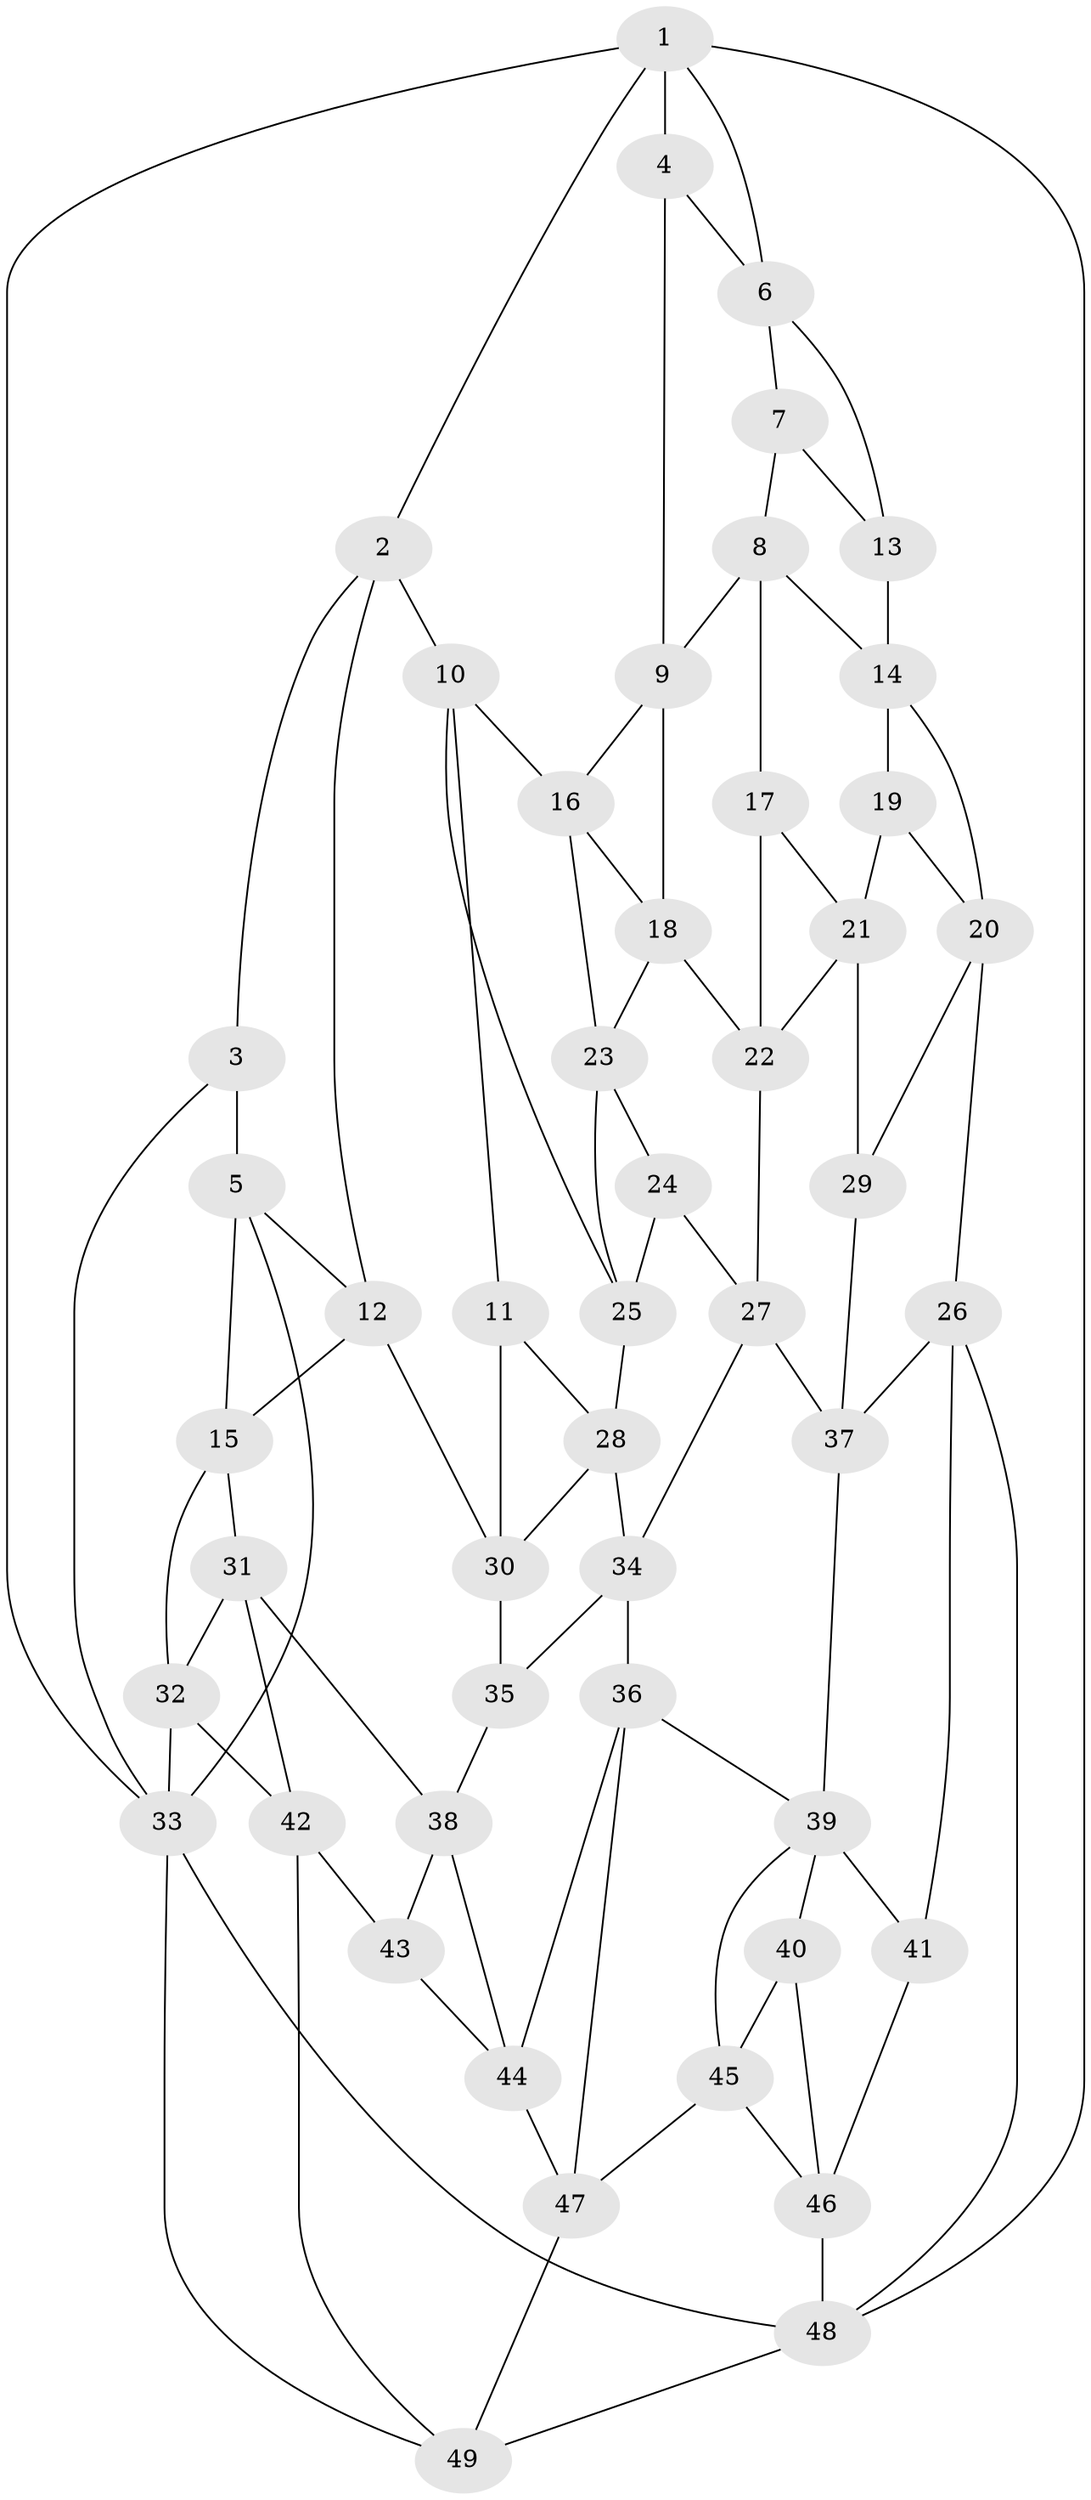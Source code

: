 // original degree distribution, {3: 0.02040816326530612, 4: 0.22448979591836735, 6: 0.20408163265306123, 5: 0.5510204081632653}
// Generated by graph-tools (version 1.1) at 2025/27/03/09/25 03:27:08]
// undirected, 49 vertices, 94 edges
graph export_dot {
graph [start="1"]
  node [color=gray90,style=filled];
  1;
  2;
  3;
  4;
  5;
  6;
  7;
  8;
  9;
  10;
  11;
  12;
  13;
  14;
  15;
  16;
  17;
  18;
  19;
  20;
  21;
  22;
  23;
  24;
  25;
  26;
  27;
  28;
  29;
  30;
  31;
  32;
  33;
  34;
  35;
  36;
  37;
  38;
  39;
  40;
  41;
  42;
  43;
  44;
  45;
  46;
  47;
  48;
  49;
  1 -- 2 [weight=1.0];
  1 -- 4 [weight=1.0];
  1 -- 6 [weight=1.0];
  1 -- 33 [weight=1.0];
  1 -- 48 [weight=1.0];
  2 -- 3 [weight=1.0];
  2 -- 10 [weight=1.0];
  2 -- 12 [weight=1.0];
  3 -- 5 [weight=1.0];
  3 -- 33 [weight=1.0];
  4 -- 6 [weight=1.0];
  4 -- 9 [weight=1.0];
  5 -- 12 [weight=1.0];
  5 -- 15 [weight=1.0];
  5 -- 33 [weight=1.0];
  6 -- 7 [weight=1.0];
  6 -- 13 [weight=1.0];
  7 -- 8 [weight=1.0];
  7 -- 13 [weight=2.0];
  8 -- 9 [weight=1.0];
  8 -- 14 [weight=1.0];
  8 -- 17 [weight=1.0];
  9 -- 16 [weight=1.0];
  9 -- 18 [weight=1.0];
  10 -- 11 [weight=1.0];
  10 -- 16 [weight=1.0];
  10 -- 25 [weight=1.0];
  11 -- 28 [weight=1.0];
  11 -- 30 [weight=1.0];
  12 -- 15 [weight=1.0];
  12 -- 30 [weight=1.0];
  13 -- 14 [weight=1.0];
  14 -- 19 [weight=1.0];
  14 -- 20 [weight=1.0];
  15 -- 31 [weight=1.0];
  15 -- 32 [weight=1.0];
  16 -- 18 [weight=1.0];
  16 -- 23 [weight=1.0];
  17 -- 21 [weight=1.0];
  17 -- 22 [weight=1.0];
  18 -- 22 [weight=1.0];
  18 -- 23 [weight=1.0];
  19 -- 20 [weight=1.0];
  19 -- 21 [weight=1.0];
  20 -- 26 [weight=1.0];
  20 -- 29 [weight=1.0];
  21 -- 22 [weight=1.0];
  21 -- 29 [weight=1.0];
  22 -- 27 [weight=1.0];
  23 -- 24 [weight=1.0];
  23 -- 25 [weight=1.0];
  24 -- 25 [weight=1.0];
  24 -- 27 [weight=1.0];
  25 -- 28 [weight=1.0];
  26 -- 37 [weight=1.0];
  26 -- 41 [weight=1.0];
  26 -- 48 [weight=1.0];
  27 -- 34 [weight=1.0];
  27 -- 37 [weight=1.0];
  28 -- 30 [weight=1.0];
  28 -- 34 [weight=1.0];
  29 -- 37 [weight=2.0];
  30 -- 35 [weight=1.0];
  31 -- 32 [weight=1.0];
  31 -- 38 [weight=1.0];
  31 -- 42 [weight=1.0];
  32 -- 33 [weight=1.0];
  32 -- 42 [weight=1.0];
  33 -- 48 [weight=1.0];
  33 -- 49 [weight=1.0];
  34 -- 35 [weight=1.0];
  34 -- 36 [weight=1.0];
  35 -- 38 [weight=2.0];
  36 -- 39 [weight=1.0];
  36 -- 44 [weight=1.0];
  36 -- 47 [weight=1.0];
  37 -- 39 [weight=2.0];
  38 -- 43 [weight=2.0];
  38 -- 44 [weight=1.0];
  39 -- 40 [weight=1.0];
  39 -- 41 [weight=1.0];
  39 -- 45 [weight=1.0];
  40 -- 45 [weight=1.0];
  40 -- 46 [weight=1.0];
  41 -- 46 [weight=1.0];
  42 -- 43 [weight=1.0];
  42 -- 49 [weight=1.0];
  43 -- 44 [weight=1.0];
  44 -- 47 [weight=1.0];
  45 -- 46 [weight=1.0];
  45 -- 47 [weight=1.0];
  46 -- 48 [weight=1.0];
  47 -- 49 [weight=1.0];
  48 -- 49 [weight=1.0];
}
